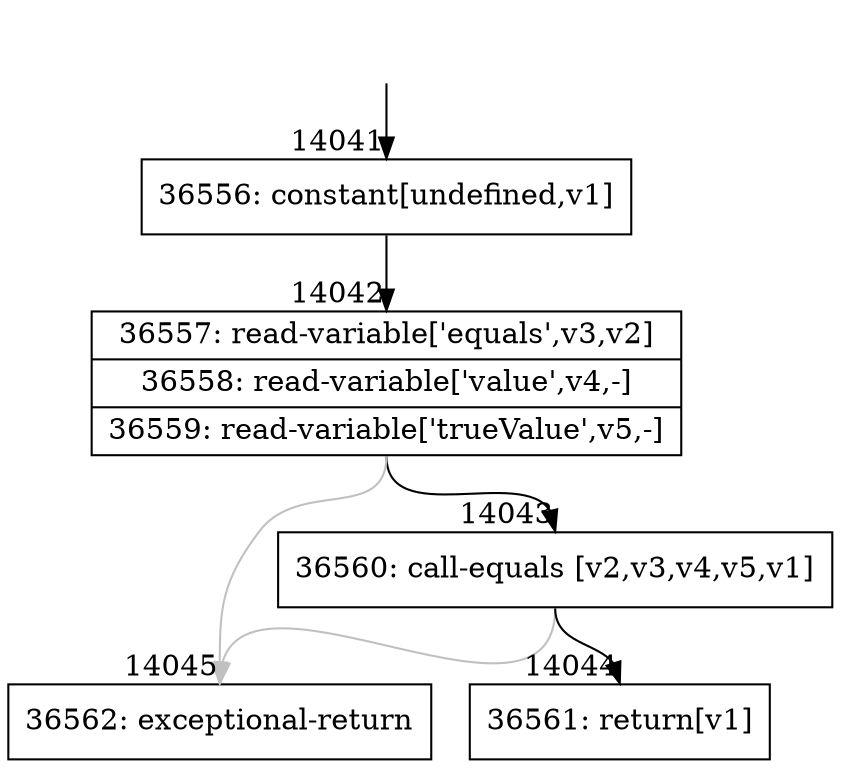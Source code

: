digraph {
rankdir="TD"
BB_entry1098[shape=none,label=""];
BB_entry1098 -> BB14041 [tailport=s, headport=n, headlabel="    14041"]
BB14041 [shape=record label="{36556: constant[undefined,v1]}" ] 
BB14041 -> BB14042 [tailport=s, headport=n, headlabel="      14042"]
BB14042 [shape=record label="{36557: read-variable['equals',v3,v2]|36558: read-variable['value',v4,-]|36559: read-variable['trueValue',v5,-]}" ] 
BB14042 -> BB14043 [tailport=s, headport=n, headlabel="      14043"]
BB14042 -> BB14045 [tailport=s, headport=n, color=gray, headlabel="      14045"]
BB14043 [shape=record label="{36560: call-equals [v2,v3,v4,v5,v1]}" ] 
BB14043 -> BB14044 [tailport=s, headport=n, headlabel="      14044"]
BB14043 -> BB14045 [tailport=s, headport=n, color=gray]
BB14044 [shape=record label="{36561: return[v1]}" ] 
BB14045 [shape=record label="{36562: exceptional-return}" ] 
//#$~ 21816
}
